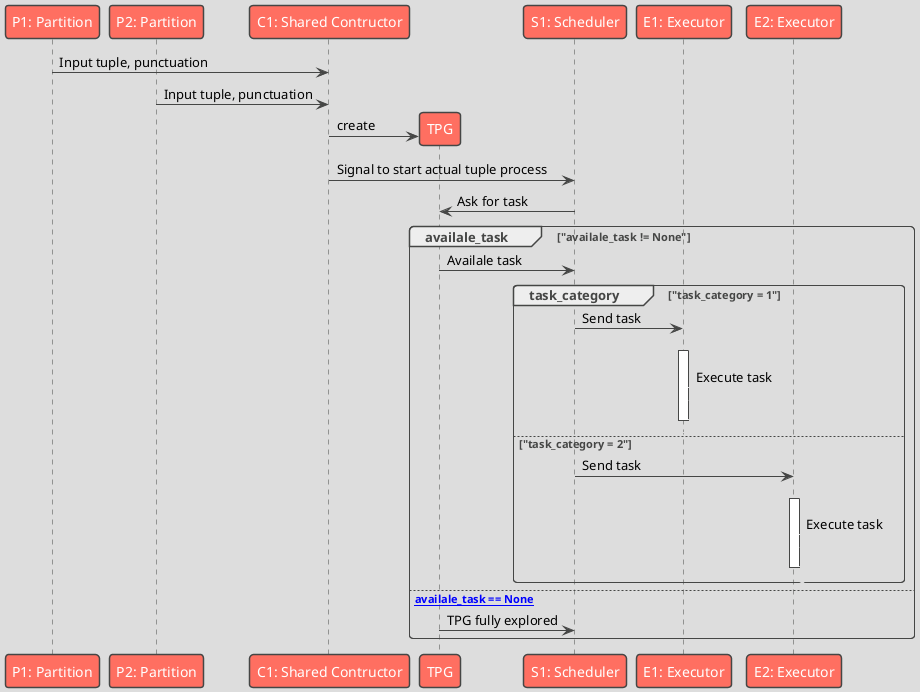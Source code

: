 @startuml Q2
!theme toy

participant "P1: Partition" as p1
participant "P2: Partition" as p2
participant "C1: Shared Contructor" as c1
participant "TPG" as tpg
participant "S1: Scheduler" as s1
participant "E1: Executor" as e1
participant "E2: Executor" as e2

p1 -> c1 : Input tuple, punctuation
p2 -> c1 : Input tuple, punctuation
c1 -> tpg ** : create
c1 -> s1 : Signal to start actual tuple process
s1 -> tpg : Ask for task

group availale_task ["availale_task != None"]

    tpg -> s1 : Availale task
    group task_category ["task_category = 1"]
        s1 -> e1 : Send task
        e1 -[#DDDDDD]> e1 ++ 
        e1 -[#DDDDDD]> e1 : Execute task
        e1 -[#DDDDDD]> e1 -- 
    else "task_category = 2"
        s1 -> e2 : Send task
        e2 -[#DDDDDD]> e2 ++ 
        e2 -[#DDDDDD]> e2 : Execute task
        e2 -[#DDDDDD]> e2 -- 
    end

else ["availale_task == None"]

    tpg -> s1 : TPG fully explored

end

@enduml